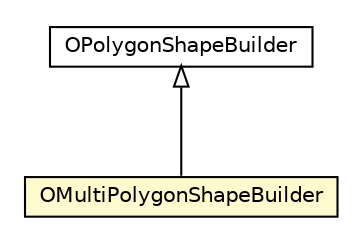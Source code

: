 #!/usr/local/bin/dot
#
# Class diagram 
# Generated by UMLGraph version R5_6-24-gf6e263 (http://www.umlgraph.org/)
#

digraph G {
	edge [fontname="Helvetica",fontsize=10,labelfontname="Helvetica",labelfontsize=10];
	node [fontname="Helvetica",fontsize=10,shape=plaintext];
	nodesep=0.25;
	ranksep=0.5;
	// com.orientechnologies.spatial.shape.OMultiPolygonShapeBuilder
	c4805279 [label=<<table title="com.orientechnologies.spatial.shape.OMultiPolygonShapeBuilder" border="0" cellborder="1" cellspacing="0" cellpadding="2" port="p" bgcolor="lemonChiffon" href="./OMultiPolygonShapeBuilder.html">
		<tr><td><table border="0" cellspacing="0" cellpadding="1">
<tr><td align="center" balign="center"> OMultiPolygonShapeBuilder </td></tr>
		</table></td></tr>
		</table>>, URL="./OMultiPolygonShapeBuilder.html", fontname="Helvetica", fontcolor="black", fontsize=10.0];
	// com.orientechnologies.spatial.shape.OPolygonShapeBuilder
	c4805284 [label=<<table title="com.orientechnologies.spatial.shape.OPolygonShapeBuilder" border="0" cellborder="1" cellspacing="0" cellpadding="2" port="p" href="./OPolygonShapeBuilder.html">
		<tr><td><table border="0" cellspacing="0" cellpadding="1">
<tr><td align="center" balign="center"> OPolygonShapeBuilder </td></tr>
		</table></td></tr>
		</table>>, URL="./OPolygonShapeBuilder.html", fontname="Helvetica", fontcolor="black", fontsize=10.0];
	//com.orientechnologies.spatial.shape.OMultiPolygonShapeBuilder extends com.orientechnologies.spatial.shape.OPolygonShapeBuilder
	c4805284:p -> c4805279:p [dir=back,arrowtail=empty];
}

